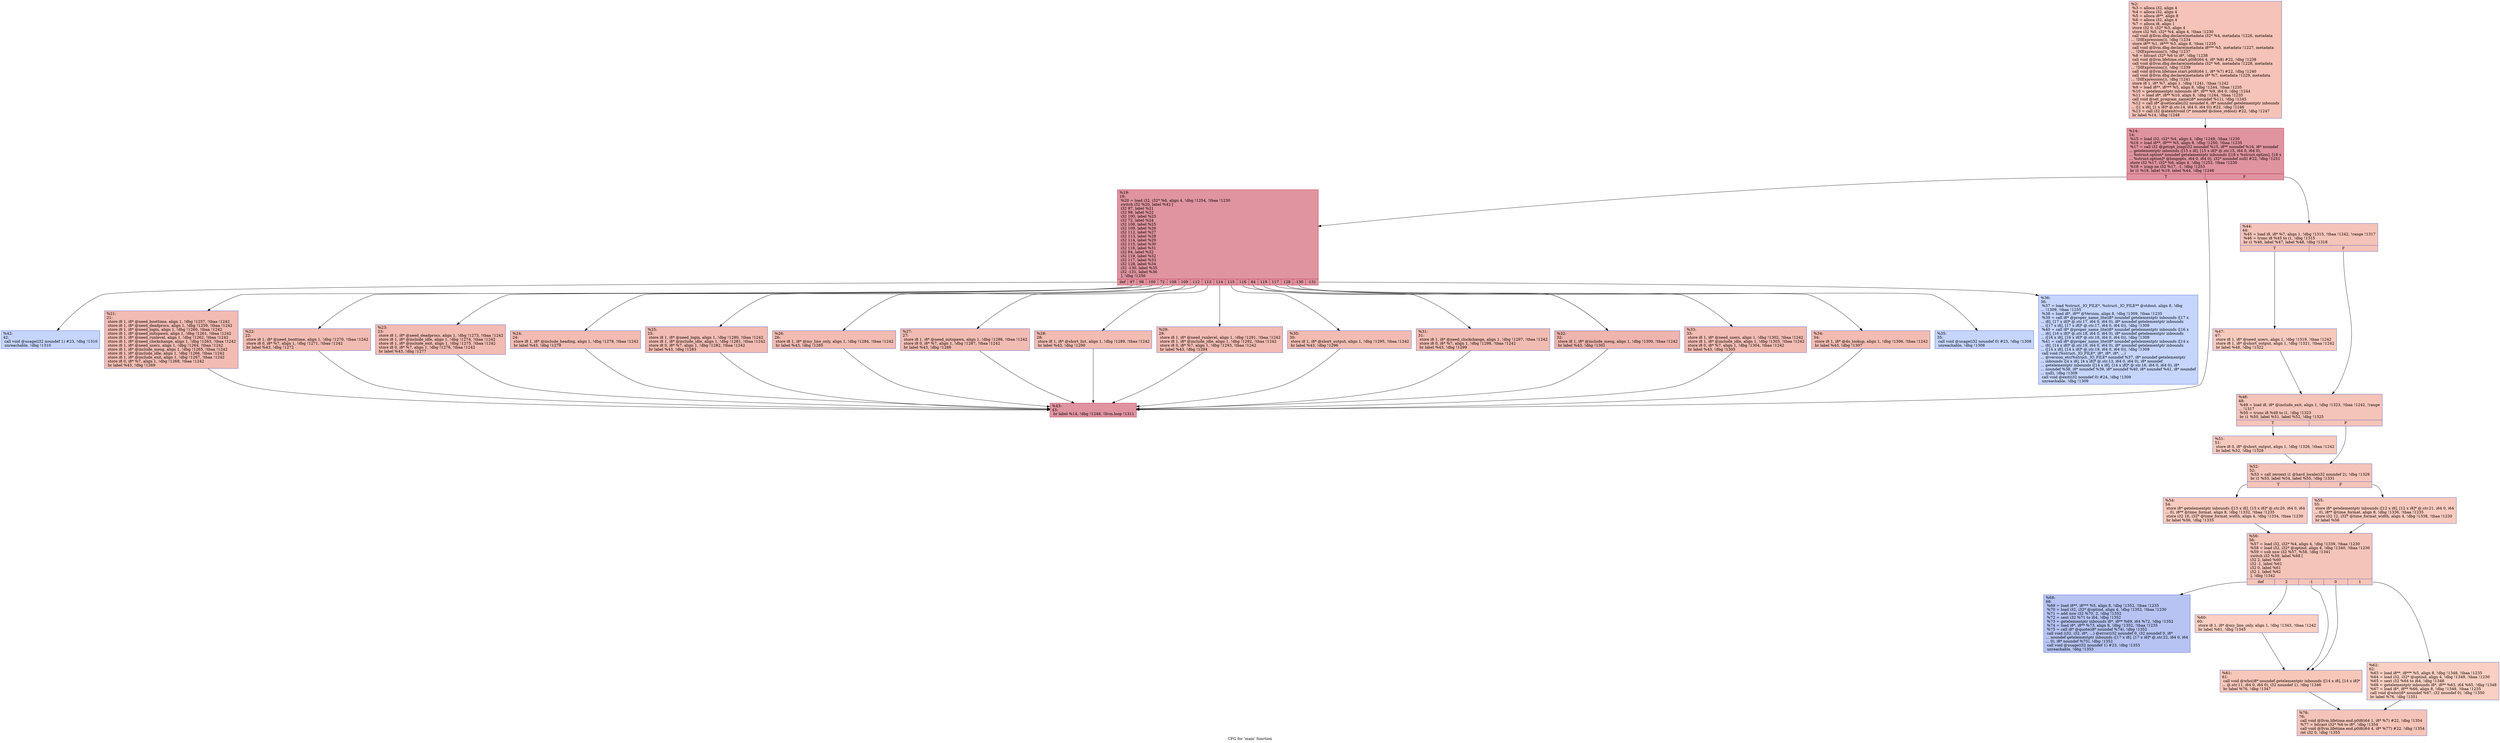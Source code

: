 digraph "CFG for 'main' function" {
	label="CFG for 'main' function";

	Node0x1157070 [shape=record,color="#3d50c3ff", style=filled, fillcolor="#e8765c70",label="{%2:\l  %3 = alloca i32, align 4\l  %4 = alloca i32, align 4\l  %5 = alloca i8**, align 8\l  %6 = alloca i32, align 4\l  %7 = alloca i8, align 1\l  store i32 0, i32* %3, align 4\l  store i32 %0, i32* %4, align 4, !tbaa !1230\l  call void @llvm.dbg.declare(metadata i32* %4, metadata !1226, metadata\l... !DIExpression()), !dbg !1234\l  store i8** %1, i8*** %5, align 8, !tbaa !1235\l  call void @llvm.dbg.declare(metadata i8*** %5, metadata !1227, metadata\l... !DIExpression()), !dbg !1237\l  %8 = bitcast i32* %6 to i8*, !dbg !1238\l  call void @llvm.lifetime.start.p0i8(i64 4, i8* %8) #22, !dbg !1238\l  call void @llvm.dbg.declare(metadata i32* %6, metadata !1228, metadata\l... !DIExpression()), !dbg !1239\l  call void @llvm.lifetime.start.p0i8(i64 1, i8* %7) #22, !dbg !1240\l  call void @llvm.dbg.declare(metadata i8* %7, metadata !1229, metadata\l... !DIExpression()), !dbg !1241\l  store i8 1, i8* %7, align 1, !dbg !1241, !tbaa !1242\l  %9 = load i8**, i8*** %5, align 8, !dbg !1244, !tbaa !1235\l  %10 = getelementptr inbounds i8*, i8** %9, i64 0, !dbg !1244\l  %11 = load i8*, i8** %10, align 8, !dbg !1244, !tbaa !1235\l  call void @set_program_name(i8* noundef %11), !dbg !1245\l  %12 = call i8* @setlocale(i32 noundef 6, i8* noundef getelementptr inbounds\l... ([1 x i8], [1 x i8]* @.str.14, i64 0, i64 0)) #22, !dbg !1246\l  %13 = call i32 @atexit(void ()* noundef @close_stdout) #22, !dbg !1247\l  br label %14, !dbg !1248\l}"];
	Node0x1157070 -> Node0x11570c0;
	Node0x11570c0 [shape=record,color="#b70d28ff", style=filled, fillcolor="#b70d2870",label="{%14:\l14:                                               \l  %15 = load i32, i32* %4, align 4, !dbg !1249, !tbaa !1230\l  %16 = load i8**, i8*** %5, align 8, !dbg !1250, !tbaa !1235\l  %17 = call i32 @getopt_long(i32 noundef %15, i8** noundef %16, i8* noundef\l... getelementptr inbounds ([15 x i8], [15 x i8]* @.str.15, i64 0, i64 0),\l... %struct.option* noundef getelementptr inbounds ([18 x %struct.option], [18 x\l... %struct.option]* @longopts, i64 0, i64 0), i32* noundef null) #22, !dbg !1251\l  store i32 %17, i32* %6, align 4, !dbg !1252, !tbaa !1230\l  %18 = icmp ne i32 %17, -1, !dbg !1253\l  br i1 %18, label %19, label %44, !dbg !1248\l|{<s0>T|<s1>F}}"];
	Node0x11570c0:s0 -> Node0x1157110;
	Node0x11570c0:s1 -> Node0x1157700;
	Node0x1157110 [shape=record,color="#b70d28ff", style=filled, fillcolor="#b70d2870",label="{%19:\l19:                                               \l  %20 = load i32, i32* %6, align 4, !dbg !1254, !tbaa !1230\l  switch i32 %20, label %42 [\l    i32 97, label %21\l    i32 98, label %22\l    i32 100, label %23\l    i32 72, label %24\l    i32 108, label %25\l    i32 109, label %26\l    i32 112, label %27\l    i32 113, label %28\l    i32 114, label %29\l    i32 115, label %30\l    i32 116, label %31\l    i32 84, label %32\l    i32 119, label %32\l    i32 117, label %33\l    i32 128, label %34\l    i32 -130, label %35\l    i32 -131, label %36\l  ], !dbg !1256\l|{<s0>def|<s1>97|<s2>98|<s3>100|<s4>72|<s5>108|<s6>109|<s7>112|<s8>113|<s9>114|<s10>115|<s11>116|<s12>84|<s13>119|<s14>117|<s15>128|<s16>-130|<s17>-131}}"];
	Node0x1157110:s0 -> Node0x1157660;
	Node0x1157110:s1 -> Node0x1157160;
	Node0x1157110:s2 -> Node0x11571b0;
	Node0x1157110:s3 -> Node0x1157200;
	Node0x1157110:s4 -> Node0x1157250;
	Node0x1157110:s5 -> Node0x11572a0;
	Node0x1157110:s6 -> Node0x11572f0;
	Node0x1157110:s7 -> Node0x1157340;
	Node0x1157110:s8 -> Node0x1157390;
	Node0x1157110:s9 -> Node0x11573e0;
	Node0x1157110:s10 -> Node0x1157430;
	Node0x1157110:s11 -> Node0x1157480;
	Node0x1157110:s12 -> Node0x11574d0;
	Node0x1157110:s13 -> Node0x11574d0;
	Node0x1157110:s14 -> Node0x1157520;
	Node0x1157110:s15 -> Node0x1157570;
	Node0x1157110:s16 -> Node0x11575c0;
	Node0x1157110:s17 -> Node0x1157610;
	Node0x1157160 [shape=record,color="#3d50c3ff", style=filled, fillcolor="#e1675170",label="{%21:\l21:                                               \l  store i8 1, i8* @need_boottime, align 1, !dbg !1257, !tbaa !1242\l  store i8 1, i8* @need_deadprocs, align 1, !dbg !1259, !tbaa !1242\l  store i8 1, i8* @need_login, align 1, !dbg !1260, !tbaa !1242\l  store i8 1, i8* @need_initspawn, align 1, !dbg !1261, !tbaa !1242\l  store i8 1, i8* @need_runlevel, align 1, !dbg !1262, !tbaa !1242\l  store i8 1, i8* @need_clockchange, align 1, !dbg !1263, !tbaa !1242\l  store i8 1, i8* @need_users, align 1, !dbg !1264, !tbaa !1242\l  store i8 1, i8* @include_mesg, align 1, !dbg !1265, !tbaa !1242\l  store i8 1, i8* @include_idle, align 1, !dbg !1266, !tbaa !1242\l  store i8 1, i8* @include_exit, align 1, !dbg !1267, !tbaa !1242\l  store i8 0, i8* %7, align 1, !dbg !1268, !tbaa !1242\l  br label %43, !dbg !1269\l}"];
	Node0x1157160 -> Node0x11576b0;
	Node0x11571b0 [shape=record,color="#3d50c3ff", style=filled, fillcolor="#e1675170",label="{%22:\l22:                                               \l  store i8 1, i8* @need_boottime, align 1, !dbg !1270, !tbaa !1242\l  store i8 0, i8* %7, align 1, !dbg !1271, !tbaa !1242\l  br label %43, !dbg !1272\l}"];
	Node0x11571b0 -> Node0x11576b0;
	Node0x1157200 [shape=record,color="#3d50c3ff", style=filled, fillcolor="#e1675170",label="{%23:\l23:                                               \l  store i8 1, i8* @need_deadprocs, align 1, !dbg !1273, !tbaa !1242\l  store i8 1, i8* @include_idle, align 1, !dbg !1274, !tbaa !1242\l  store i8 1, i8* @include_exit, align 1, !dbg !1275, !tbaa !1242\l  store i8 0, i8* %7, align 1, !dbg !1276, !tbaa !1242\l  br label %43, !dbg !1277\l}"];
	Node0x1157200 -> Node0x11576b0;
	Node0x1157250 [shape=record,color="#3d50c3ff", style=filled, fillcolor="#e1675170",label="{%24:\l24:                                               \l  store i8 1, i8* @include_heading, align 1, !dbg !1278, !tbaa !1242\l  br label %43, !dbg !1279\l}"];
	Node0x1157250 -> Node0x11576b0;
	Node0x11572a0 [shape=record,color="#3d50c3ff", style=filled, fillcolor="#e1675170",label="{%25:\l25:                                               \l  store i8 1, i8* @need_login, align 1, !dbg !1280, !tbaa !1242\l  store i8 1, i8* @include_idle, align 1, !dbg !1281, !tbaa !1242\l  store i8 0, i8* %7, align 1, !dbg !1282, !tbaa !1242\l  br label %43, !dbg !1283\l}"];
	Node0x11572a0 -> Node0x11576b0;
	Node0x11572f0 [shape=record,color="#3d50c3ff", style=filled, fillcolor="#e1675170",label="{%26:\l26:                                               \l  store i8 1, i8* @my_line_only, align 1, !dbg !1284, !tbaa !1242\l  br label %43, !dbg !1285\l}"];
	Node0x11572f0 -> Node0x11576b0;
	Node0x1157340 [shape=record,color="#3d50c3ff", style=filled, fillcolor="#e1675170",label="{%27:\l27:                                               \l  store i8 1, i8* @need_initspawn, align 1, !dbg !1286, !tbaa !1242\l  store i8 0, i8* %7, align 1, !dbg !1287, !tbaa !1242\l  br label %43, !dbg !1288\l}"];
	Node0x1157340 -> Node0x11576b0;
	Node0x1157390 [shape=record,color="#3d50c3ff", style=filled, fillcolor="#e1675170",label="{%28:\l28:                                               \l  store i8 1, i8* @short_list, align 1, !dbg !1289, !tbaa !1242\l  br label %43, !dbg !1290\l}"];
	Node0x1157390 -> Node0x11576b0;
	Node0x11573e0 [shape=record,color="#3d50c3ff", style=filled, fillcolor="#e1675170",label="{%29:\l29:                                               \l  store i8 1, i8* @need_runlevel, align 1, !dbg !1291, !tbaa !1242\l  store i8 1, i8* @include_idle, align 1, !dbg !1292, !tbaa !1242\l  store i8 0, i8* %7, align 1, !dbg !1293, !tbaa !1242\l  br label %43, !dbg !1294\l}"];
	Node0x11573e0 -> Node0x11576b0;
	Node0x1157430 [shape=record,color="#3d50c3ff", style=filled, fillcolor="#e1675170",label="{%30:\l30:                                               \l  store i8 1, i8* @short_output, align 1, !dbg !1295, !tbaa !1242\l  br label %43, !dbg !1296\l}"];
	Node0x1157430 -> Node0x11576b0;
	Node0x1157480 [shape=record,color="#3d50c3ff", style=filled, fillcolor="#e1675170",label="{%31:\l31:                                               \l  store i8 1, i8* @need_clockchange, align 1, !dbg !1297, !tbaa !1242\l  store i8 0, i8* %7, align 1, !dbg !1298, !tbaa !1242\l  br label %43, !dbg !1299\l}"];
	Node0x1157480 -> Node0x11576b0;
	Node0x11574d0 [shape=record,color="#3d50c3ff", style=filled, fillcolor="#d8564670",label="{%32:\l32:                                               \l  store i8 1, i8* @include_mesg, align 1, !dbg !1300, !tbaa !1242\l  br label %43, !dbg !1301\l}"];
	Node0x11574d0 -> Node0x11576b0;
	Node0x1157520 [shape=record,color="#3d50c3ff", style=filled, fillcolor="#e1675170",label="{%33:\l33:                                               \l  store i8 1, i8* @need_users, align 1, !dbg !1302, !tbaa !1242\l  store i8 1, i8* @include_idle, align 1, !dbg !1303, !tbaa !1242\l  store i8 0, i8* %7, align 1, !dbg !1304, !tbaa !1242\l  br label %43, !dbg !1305\l}"];
	Node0x1157520 -> Node0x11576b0;
	Node0x1157570 [shape=record,color="#3d50c3ff", style=filled, fillcolor="#e1675170",label="{%34:\l34:                                               \l  store i8 1, i8* @do_lookup, align 1, !dbg !1306, !tbaa !1242\l  br label %43, !dbg !1307\l}"];
	Node0x1157570 -> Node0x11576b0;
	Node0x11575c0 [shape=record,color="#3d50c3ff", style=filled, fillcolor="#7ea1fa70",label="{%35:\l35:                                               \l  call void @usage(i32 noundef 0) #23, !dbg !1308\l  unreachable, !dbg !1308\l}"];
	Node0x1157610 [shape=record,color="#3d50c3ff", style=filled, fillcolor="#7ea1fa70",label="{%36:\l36:                                               \l  %37 = load %struct._IO_FILE*, %struct._IO_FILE** @stdout, align 8, !dbg\l... !1309, !tbaa !1235\l  %38 = load i8*, i8** @Version, align 8, !dbg !1309, !tbaa !1235\l  %39 = call i8* @proper_name_lite(i8* noundef getelementptr inbounds ([17 x\l... i8], [17 x i8]* @.str.17, i64 0, i64 0), i8* noundef getelementptr inbounds\l... ([17 x i8], [17 x i8]* @.str.17, i64 0, i64 0)), !dbg !1309\l  %40 = call i8* @proper_name_lite(i8* noundef getelementptr inbounds ([16 x\l... i8], [16 x i8]* @.str.18, i64 0, i64 0), i8* noundef getelementptr inbounds\l... ([16 x i8], [16 x i8]* @.str.18, i64 0, i64 0)), !dbg !1309\l  %41 = call i8* @proper_name_lite(i8* noundef getelementptr inbounds ([14 x\l... i8], [14 x i8]* @.str.19, i64 0, i64 0), i8* noundef getelementptr inbounds\l... ([14 x i8], [14 x i8]* @.str.19, i64 0, i64 0)), !dbg !1309\l  call void (%struct._IO_FILE*, i8*, i8*, i8*, ...)\l... @version_etc(%struct._IO_FILE* noundef %37, i8* noundef getelementptr\l... inbounds ([4 x i8], [4 x i8]* @.str.13, i64 0, i64 0), i8* noundef\l... getelementptr inbounds ([14 x i8], [14 x i8]* @.str.16, i64 0, i64 0), i8*\l... noundef %38, i8* noundef %39, i8* noundef %40, i8* noundef %41, i8* noundef\l... null), !dbg !1309\l  call void @exit(i32 noundef 0) #24, !dbg !1309\l  unreachable, !dbg !1309\l}"];
	Node0x1157660 [shape=record,color="#3d50c3ff", style=filled, fillcolor="#7ea1fa70",label="{%42:\l42:                                               \l  call void @usage(i32 noundef 1) #23, !dbg !1310\l  unreachable, !dbg !1310\l}"];
	Node0x11576b0 [shape=record,color="#b70d28ff", style=filled, fillcolor="#b70d2870",label="{%43:\l43:                                               \l  br label %14, !dbg !1248, !llvm.loop !1311\l}"];
	Node0x11576b0 -> Node0x11570c0;
	Node0x1157700 [shape=record,color="#3d50c3ff", style=filled, fillcolor="#e97a5f70",label="{%44:\l44:                                               \l  %45 = load i8, i8* %7, align 1, !dbg !1315, !tbaa !1242, !range !1317\l  %46 = trunc i8 %45 to i1, !dbg !1315\l  br i1 %46, label %47, label %48, !dbg !1318\l|{<s0>T|<s1>F}}"];
	Node0x1157700:s0 -> Node0x1157750;
	Node0x1157700:s1 -> Node0x11577a0;
	Node0x1157750 [shape=record,color="#3d50c3ff", style=filled, fillcolor="#ef886b70",label="{%47:\l47:                                               \l  store i8 1, i8* @need_users, align 1, !dbg !1319, !tbaa !1242\l  store i8 1, i8* @short_output, align 1, !dbg !1321, !tbaa !1242\l  br label %48, !dbg !1322\l}"];
	Node0x1157750 -> Node0x11577a0;
	Node0x11577a0 [shape=record,color="#3d50c3ff", style=filled, fillcolor="#e97a5f70",label="{%48:\l48:                                               \l  %49 = load i8, i8* @include_exit, align 1, !dbg !1323, !tbaa !1242, !range\l... !1317\l  %50 = trunc i8 %49 to i1, !dbg !1323\l  br i1 %50, label %51, label %52, !dbg !1325\l|{<s0>T|<s1>F}}"];
	Node0x11577a0:s0 -> Node0x11577f0;
	Node0x11577a0:s1 -> Node0x1157840;
	Node0x11577f0 [shape=record,color="#3d50c3ff", style=filled, fillcolor="#ef886b70",label="{%51:\l51:                                               \l  store i8 0, i8* @short_output, align 1, !dbg !1326, !tbaa !1242\l  br label %52, !dbg !1328\l}"];
	Node0x11577f0 -> Node0x1157840;
	Node0x1157840 [shape=record,color="#3d50c3ff", style=filled, fillcolor="#e97a5f70",label="{%52:\l52:                                               \l  %53 = call zeroext i1 @hard_locale(i32 noundef 2), !dbg !1329\l  br i1 %53, label %54, label %55, !dbg !1331\l|{<s0>T|<s1>F}}"];
	Node0x1157840:s0 -> Node0x1157890;
	Node0x1157840:s1 -> Node0x11578e0;
	Node0x1157890 [shape=record,color="#3d50c3ff", style=filled, fillcolor="#ef886b70",label="{%54:\l54:                                               \l  store i8* getelementptr inbounds ([15 x i8], [15 x i8]* @.str.20, i64 0, i64\l... 0), i8** @time_format, align 8, !dbg !1332, !tbaa !1235\l  store i32 16, i32* @time_format_width, align 4, !dbg !1334, !tbaa !1230\l  br label %56, !dbg !1335\l}"];
	Node0x1157890 -> Node0x1157930;
	Node0x11578e0 [shape=record,color="#3d50c3ff", style=filled, fillcolor="#ef886b70",label="{%55:\l55:                                               \l  store i8* getelementptr inbounds ([12 x i8], [12 x i8]* @.str.21, i64 0, i64\l... 0), i8** @time_format, align 8, !dbg !1336, !tbaa !1235\l  store i32 12, i32* @time_format_width, align 4, !dbg !1338, !tbaa !1230\l  br label %56\l}"];
	Node0x11578e0 -> Node0x1157930;
	Node0x1157930 [shape=record,color="#3d50c3ff", style=filled, fillcolor="#e97a5f70",label="{%56:\l56:                                               \l  %57 = load i32, i32* %4, align 4, !dbg !1339, !tbaa !1230\l  %58 = load i32, i32* @optind, align 4, !dbg !1340, !tbaa !1230\l  %59 = sub nsw i32 %57, %58, !dbg !1341\l  switch i32 %59, label %68 [\l    i32 2, label %60\l    i32 -1, label %61\l    i32 0, label %61\l    i32 1, label %62\l  ], !dbg !1342\l|{<s0>def|<s1>2|<s2>-1|<s3>0|<s4>1}}"];
	Node0x1157930:s0 -> Node0x1157a70;
	Node0x1157930:s1 -> Node0x1157980;
	Node0x1157930:s2 -> Node0x11579d0;
	Node0x1157930:s3 -> Node0x11579d0;
	Node0x1157930:s4 -> Node0x1157a20;
	Node0x1157980 [shape=record,color="#3d50c3ff", style=filled, fillcolor="#f3947570",label="{%60:\l60:                                               \l  store i8 1, i8* @my_line_only, align 1, !dbg !1343, !tbaa !1242\l  br label %61, !dbg !1345\l}"];
	Node0x1157980 -> Node0x11579d0;
	Node0x11579d0 [shape=record,color="#3d50c3ff", style=filled, fillcolor="#ec7f6370",label="{%61:\l61:                                               \l  call void @who(i8* noundef getelementptr inbounds ([14 x i8], [14 x i8]*\l... @.str.11, i64 0, i64 0), i32 noundef 1), !dbg !1346\l  br label %76, !dbg !1347\l}"];
	Node0x11579d0 -> Node0x1157ac0;
	Node0x1157a20 [shape=record,color="#3d50c3ff", style=filled, fillcolor="#f3947570",label="{%62:\l62:                                               \l  %63 = load i8**, i8*** %5, align 8, !dbg !1348, !tbaa !1235\l  %64 = load i32, i32* @optind, align 4, !dbg !1349, !tbaa !1230\l  %65 = sext i32 %64 to i64, !dbg !1348\l  %66 = getelementptr inbounds i8*, i8** %63, i64 %65, !dbg !1348\l  %67 = load i8*, i8** %66, align 8, !dbg !1348, !tbaa !1235\l  call void @who(i8* noundef %67, i32 noundef 0), !dbg !1350\l  br label %76, !dbg !1351\l}"];
	Node0x1157a20 -> Node0x1157ac0;
	Node0x1157a70 [shape=record,color="#3d50c3ff", style=filled, fillcolor="#5b7ae570",label="{%68:\l68:                                               \l  %69 = load i8**, i8*** %5, align 8, !dbg !1352, !tbaa !1235\l  %70 = load i32, i32* @optind, align 4, !dbg !1352, !tbaa !1230\l  %71 = add nsw i32 %70, 2, !dbg !1352\l  %72 = sext i32 %71 to i64, !dbg !1352\l  %73 = getelementptr inbounds i8*, i8** %69, i64 %72, !dbg !1352\l  %74 = load i8*, i8** %73, align 8, !dbg !1352, !tbaa !1235\l  %75 = call i8* @quote(i8* noundef %74), !dbg !1352\l  call void (i32, i32, i8*, ...) @error(i32 noundef 0, i32 noundef 0, i8*\l... noundef getelementptr inbounds ([17 x i8], [17 x i8]* @.str.22, i64 0, i64\l... 0), i8* noundef %75), !dbg !1352\l  call void @usage(i32 noundef 1) #23, !dbg !1353\l  unreachable, !dbg !1353\l}"];
	Node0x1157ac0 [shape=record,color="#3d50c3ff", style=filled, fillcolor="#e97a5f70",label="{%76:\l76:                                               \l  call void @llvm.lifetime.end.p0i8(i64 1, i8* %7) #22, !dbg !1354\l  %77 = bitcast i32* %6 to i8*, !dbg !1354\l  call void @llvm.lifetime.end.p0i8(i64 4, i8* %77) #22, !dbg !1354\l  ret i32 0, !dbg !1355\l}"];
}
